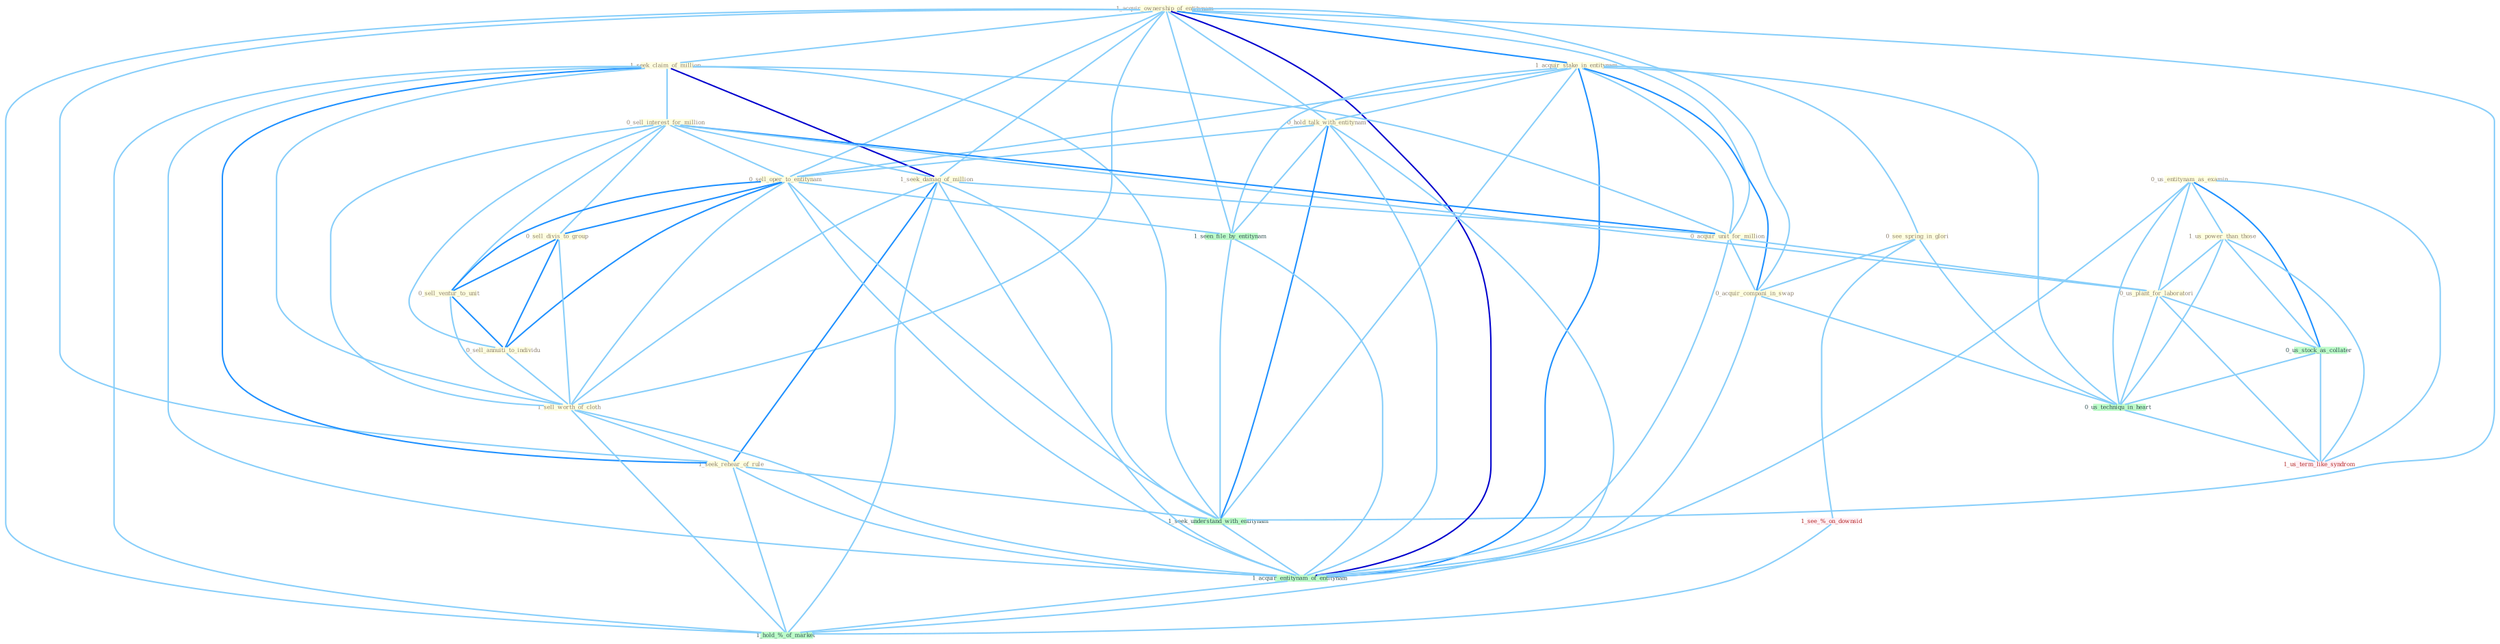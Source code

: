 Graph G{ 
    node
    [shape=polygon,style=filled,width=.5,height=.06,color="#BDFCC9",fixedsize=true,fontsize=4,
    fontcolor="#2f4f4f"];
    {node
    [color="#ffffe0", fontcolor="#8b7d6b"] "1_acquir_ownership_of_entitynam " "1_acquir_stake_in_entitynam " "0_us_entitynam_as_examin " "1_seek_claim_of_million " "0_sell_interest_for_million " "0_hold_talk_with_entitynam " "1_seek_damag_of_million " "0_acquir_unit_for_million " "0_sell_oper_to_entitynam " "1_us_power_than_those " "0_us_plant_for_laboratori " "0_sell_divis_to_group " "0_sell_ventur_to_unit " "0_sell_annuiti_to_individu " "1_sell_worth_of_cloth " "1_seek_rehear_of_rule " "0_see_spring_in_glori " "0_acquir_compani_in_swap "}
{node [color="#fff0f5", fontcolor="#b22222"] "1_see_%_on_downsid " "1_us_term_like_syndrom "}
edge [color="#B0E2FF"];

	"1_acquir_ownership_of_entitynam " -- "1_acquir_stake_in_entitynam " [w="2", color="#1e90ff" , len=0.8];
	"1_acquir_ownership_of_entitynam " -- "1_seek_claim_of_million " [w="1", color="#87cefa" ];
	"1_acquir_ownership_of_entitynam " -- "0_hold_talk_with_entitynam " [w="1", color="#87cefa" ];
	"1_acquir_ownership_of_entitynam " -- "1_seek_damag_of_million " [w="1", color="#87cefa" ];
	"1_acquir_ownership_of_entitynam " -- "0_acquir_unit_for_million " [w="1", color="#87cefa" ];
	"1_acquir_ownership_of_entitynam " -- "0_sell_oper_to_entitynam " [w="1", color="#87cefa" ];
	"1_acquir_ownership_of_entitynam " -- "1_sell_worth_of_cloth " [w="1", color="#87cefa" ];
	"1_acquir_ownership_of_entitynam " -- "1_seek_rehear_of_rule " [w="1", color="#87cefa" ];
	"1_acquir_ownership_of_entitynam " -- "0_acquir_compani_in_swap " [w="1", color="#87cefa" ];
	"1_acquir_ownership_of_entitynam " -- "1_seen_file_by_entitynam " [w="1", color="#87cefa" ];
	"1_acquir_ownership_of_entitynam " -- "1_seek_understand_with_entitynam " [w="1", color="#87cefa" ];
	"1_acquir_ownership_of_entitynam " -- "1_acquir_entitynam_of_entitynam " [w="3", color="#0000cd" , len=0.6];
	"1_acquir_ownership_of_entitynam " -- "1_hold_%_of_market " [w="1", color="#87cefa" ];
	"1_acquir_stake_in_entitynam " -- "0_hold_talk_with_entitynam " [w="1", color="#87cefa" ];
	"1_acquir_stake_in_entitynam " -- "0_acquir_unit_for_million " [w="1", color="#87cefa" ];
	"1_acquir_stake_in_entitynam " -- "0_sell_oper_to_entitynam " [w="1", color="#87cefa" ];
	"1_acquir_stake_in_entitynam " -- "0_see_spring_in_glori " [w="1", color="#87cefa" ];
	"1_acquir_stake_in_entitynam " -- "0_acquir_compani_in_swap " [w="2", color="#1e90ff" , len=0.8];
	"1_acquir_stake_in_entitynam " -- "1_seen_file_by_entitynam " [w="1", color="#87cefa" ];
	"1_acquir_stake_in_entitynam " -- "1_seek_understand_with_entitynam " [w="1", color="#87cefa" ];
	"1_acquir_stake_in_entitynam " -- "1_acquir_entitynam_of_entitynam " [w="2", color="#1e90ff" , len=0.8];
	"1_acquir_stake_in_entitynam " -- "0_us_techniqu_in_heart " [w="1", color="#87cefa" ];
	"0_us_entitynam_as_examin " -- "1_us_power_than_those " [w="1", color="#87cefa" ];
	"0_us_entitynam_as_examin " -- "0_us_plant_for_laboratori " [w="1", color="#87cefa" ];
	"0_us_entitynam_as_examin " -- "0_us_stock_as_collater " [w="2", color="#1e90ff" , len=0.8];
	"0_us_entitynam_as_examin " -- "1_acquir_entitynam_of_entitynam " [w="1", color="#87cefa" ];
	"0_us_entitynam_as_examin " -- "0_us_techniqu_in_heart " [w="1", color="#87cefa" ];
	"0_us_entitynam_as_examin " -- "1_us_term_like_syndrom " [w="1", color="#87cefa" ];
	"1_seek_claim_of_million " -- "0_sell_interest_for_million " [w="1", color="#87cefa" ];
	"1_seek_claim_of_million " -- "1_seek_damag_of_million " [w="3", color="#0000cd" , len=0.6];
	"1_seek_claim_of_million " -- "0_acquir_unit_for_million " [w="1", color="#87cefa" ];
	"1_seek_claim_of_million " -- "1_sell_worth_of_cloth " [w="1", color="#87cefa" ];
	"1_seek_claim_of_million " -- "1_seek_rehear_of_rule " [w="2", color="#1e90ff" , len=0.8];
	"1_seek_claim_of_million " -- "1_seek_understand_with_entitynam " [w="1", color="#87cefa" ];
	"1_seek_claim_of_million " -- "1_acquir_entitynam_of_entitynam " [w="1", color="#87cefa" ];
	"1_seek_claim_of_million " -- "1_hold_%_of_market " [w="1", color="#87cefa" ];
	"0_sell_interest_for_million " -- "1_seek_damag_of_million " [w="1", color="#87cefa" ];
	"0_sell_interest_for_million " -- "0_acquir_unit_for_million " [w="2", color="#1e90ff" , len=0.8];
	"0_sell_interest_for_million " -- "0_sell_oper_to_entitynam " [w="1", color="#87cefa" ];
	"0_sell_interest_for_million " -- "0_us_plant_for_laboratori " [w="1", color="#87cefa" ];
	"0_sell_interest_for_million " -- "0_sell_divis_to_group " [w="1", color="#87cefa" ];
	"0_sell_interest_for_million " -- "0_sell_ventur_to_unit " [w="1", color="#87cefa" ];
	"0_sell_interest_for_million " -- "0_sell_annuiti_to_individu " [w="1", color="#87cefa" ];
	"0_sell_interest_for_million " -- "1_sell_worth_of_cloth " [w="1", color="#87cefa" ];
	"0_hold_talk_with_entitynam " -- "0_sell_oper_to_entitynam " [w="1", color="#87cefa" ];
	"0_hold_talk_with_entitynam " -- "1_seen_file_by_entitynam " [w="1", color="#87cefa" ];
	"0_hold_talk_with_entitynam " -- "1_seek_understand_with_entitynam " [w="2", color="#1e90ff" , len=0.8];
	"0_hold_talk_with_entitynam " -- "1_acquir_entitynam_of_entitynam " [w="1", color="#87cefa" ];
	"0_hold_talk_with_entitynam " -- "1_hold_%_of_market " [w="1", color="#87cefa" ];
	"1_seek_damag_of_million " -- "0_acquir_unit_for_million " [w="1", color="#87cefa" ];
	"1_seek_damag_of_million " -- "1_sell_worth_of_cloth " [w="1", color="#87cefa" ];
	"1_seek_damag_of_million " -- "1_seek_rehear_of_rule " [w="2", color="#1e90ff" , len=0.8];
	"1_seek_damag_of_million " -- "1_seek_understand_with_entitynam " [w="1", color="#87cefa" ];
	"1_seek_damag_of_million " -- "1_acquir_entitynam_of_entitynam " [w="1", color="#87cefa" ];
	"1_seek_damag_of_million " -- "1_hold_%_of_market " [w="1", color="#87cefa" ];
	"0_acquir_unit_for_million " -- "0_us_plant_for_laboratori " [w="1", color="#87cefa" ];
	"0_acquir_unit_for_million " -- "0_acquir_compani_in_swap " [w="1", color="#87cefa" ];
	"0_acquir_unit_for_million " -- "1_acquir_entitynam_of_entitynam " [w="1", color="#87cefa" ];
	"0_sell_oper_to_entitynam " -- "0_sell_divis_to_group " [w="2", color="#1e90ff" , len=0.8];
	"0_sell_oper_to_entitynam " -- "0_sell_ventur_to_unit " [w="2", color="#1e90ff" , len=0.8];
	"0_sell_oper_to_entitynam " -- "0_sell_annuiti_to_individu " [w="2", color="#1e90ff" , len=0.8];
	"0_sell_oper_to_entitynam " -- "1_sell_worth_of_cloth " [w="1", color="#87cefa" ];
	"0_sell_oper_to_entitynam " -- "1_seen_file_by_entitynam " [w="1", color="#87cefa" ];
	"0_sell_oper_to_entitynam " -- "1_seek_understand_with_entitynam " [w="1", color="#87cefa" ];
	"0_sell_oper_to_entitynam " -- "1_acquir_entitynam_of_entitynam " [w="1", color="#87cefa" ];
	"1_us_power_than_those " -- "0_us_plant_for_laboratori " [w="1", color="#87cefa" ];
	"1_us_power_than_those " -- "0_us_stock_as_collater " [w="1", color="#87cefa" ];
	"1_us_power_than_those " -- "0_us_techniqu_in_heart " [w="1", color="#87cefa" ];
	"1_us_power_than_those " -- "1_us_term_like_syndrom " [w="1", color="#87cefa" ];
	"0_us_plant_for_laboratori " -- "0_us_stock_as_collater " [w="1", color="#87cefa" ];
	"0_us_plant_for_laboratori " -- "0_us_techniqu_in_heart " [w="1", color="#87cefa" ];
	"0_us_plant_for_laboratori " -- "1_us_term_like_syndrom " [w="1", color="#87cefa" ];
	"0_sell_divis_to_group " -- "0_sell_ventur_to_unit " [w="2", color="#1e90ff" , len=0.8];
	"0_sell_divis_to_group " -- "0_sell_annuiti_to_individu " [w="2", color="#1e90ff" , len=0.8];
	"0_sell_divis_to_group " -- "1_sell_worth_of_cloth " [w="1", color="#87cefa" ];
	"0_sell_ventur_to_unit " -- "0_sell_annuiti_to_individu " [w="2", color="#1e90ff" , len=0.8];
	"0_sell_ventur_to_unit " -- "1_sell_worth_of_cloth " [w="1", color="#87cefa" ];
	"0_sell_annuiti_to_individu " -- "1_sell_worth_of_cloth " [w="1", color="#87cefa" ];
	"1_sell_worth_of_cloth " -- "1_seek_rehear_of_rule " [w="1", color="#87cefa" ];
	"1_sell_worth_of_cloth " -- "1_acquir_entitynam_of_entitynam " [w="1", color="#87cefa" ];
	"1_sell_worth_of_cloth " -- "1_hold_%_of_market " [w="1", color="#87cefa" ];
	"1_seek_rehear_of_rule " -- "1_seek_understand_with_entitynam " [w="1", color="#87cefa" ];
	"1_seek_rehear_of_rule " -- "1_acquir_entitynam_of_entitynam " [w="1", color="#87cefa" ];
	"1_seek_rehear_of_rule " -- "1_hold_%_of_market " [w="1", color="#87cefa" ];
	"0_see_spring_in_glori " -- "0_acquir_compani_in_swap " [w="1", color="#87cefa" ];
	"0_see_spring_in_glori " -- "0_us_techniqu_in_heart " [w="1", color="#87cefa" ];
	"0_see_spring_in_glori " -- "1_see_%_on_downsid " [w="1", color="#87cefa" ];
	"0_acquir_compani_in_swap " -- "1_acquir_entitynam_of_entitynam " [w="1", color="#87cefa" ];
	"0_acquir_compani_in_swap " -- "0_us_techniqu_in_heart " [w="1", color="#87cefa" ];
	"1_seen_file_by_entitynam " -- "1_seek_understand_with_entitynam " [w="1", color="#87cefa" ];
	"1_seen_file_by_entitynam " -- "1_acquir_entitynam_of_entitynam " [w="1", color="#87cefa" ];
	"0_us_stock_as_collater " -- "0_us_techniqu_in_heart " [w="1", color="#87cefa" ];
	"0_us_stock_as_collater " -- "1_us_term_like_syndrom " [w="1", color="#87cefa" ];
	"1_seek_understand_with_entitynam " -- "1_acquir_entitynam_of_entitynam " [w="1", color="#87cefa" ];
	"1_acquir_entitynam_of_entitynam " -- "1_hold_%_of_market " [w="1", color="#87cefa" ];
	"0_us_techniqu_in_heart " -- "1_us_term_like_syndrom " [w="1", color="#87cefa" ];
	"1_see_%_on_downsid " -- "1_hold_%_of_market " [w="1", color="#87cefa" ];
}